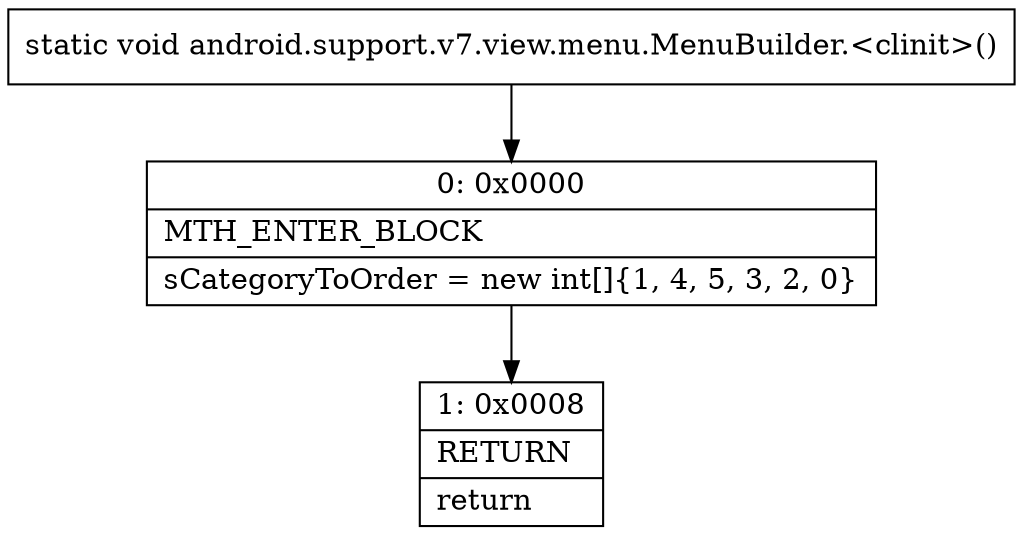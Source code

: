 digraph "CFG forandroid.support.v7.view.menu.MenuBuilder.\<clinit\>()V" {
Node_0 [shape=record,label="{0\:\ 0x0000|MTH_ENTER_BLOCK\l|sCategoryToOrder = new int[]\{1, 4, 5, 3, 2, 0\}\l}"];
Node_1 [shape=record,label="{1\:\ 0x0008|RETURN\l|return\l}"];
MethodNode[shape=record,label="{static void android.support.v7.view.menu.MenuBuilder.\<clinit\>() }"];
MethodNode -> Node_0;
Node_0 -> Node_1;
}


